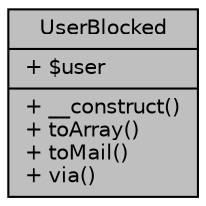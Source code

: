 digraph "UserBlocked"
{
 // LATEX_PDF_SIZE
  bgcolor="transparent";
  edge [fontname="Helvetica",fontsize="10",labelfontname="Helvetica",labelfontsize="10"];
  node [fontname="Helvetica",fontsize="10",shape=record];
  Node1 [label="{UserBlocked\n|+ $user\l|+ __construct()\l+ toArray()\l+ toMail()\l+ via()\l}",height=0.2,width=0.4,color="black", fillcolor="grey75", style="filled", fontcolor="black",tooltip="Notificaciones de usuario bloqueado."];
}
